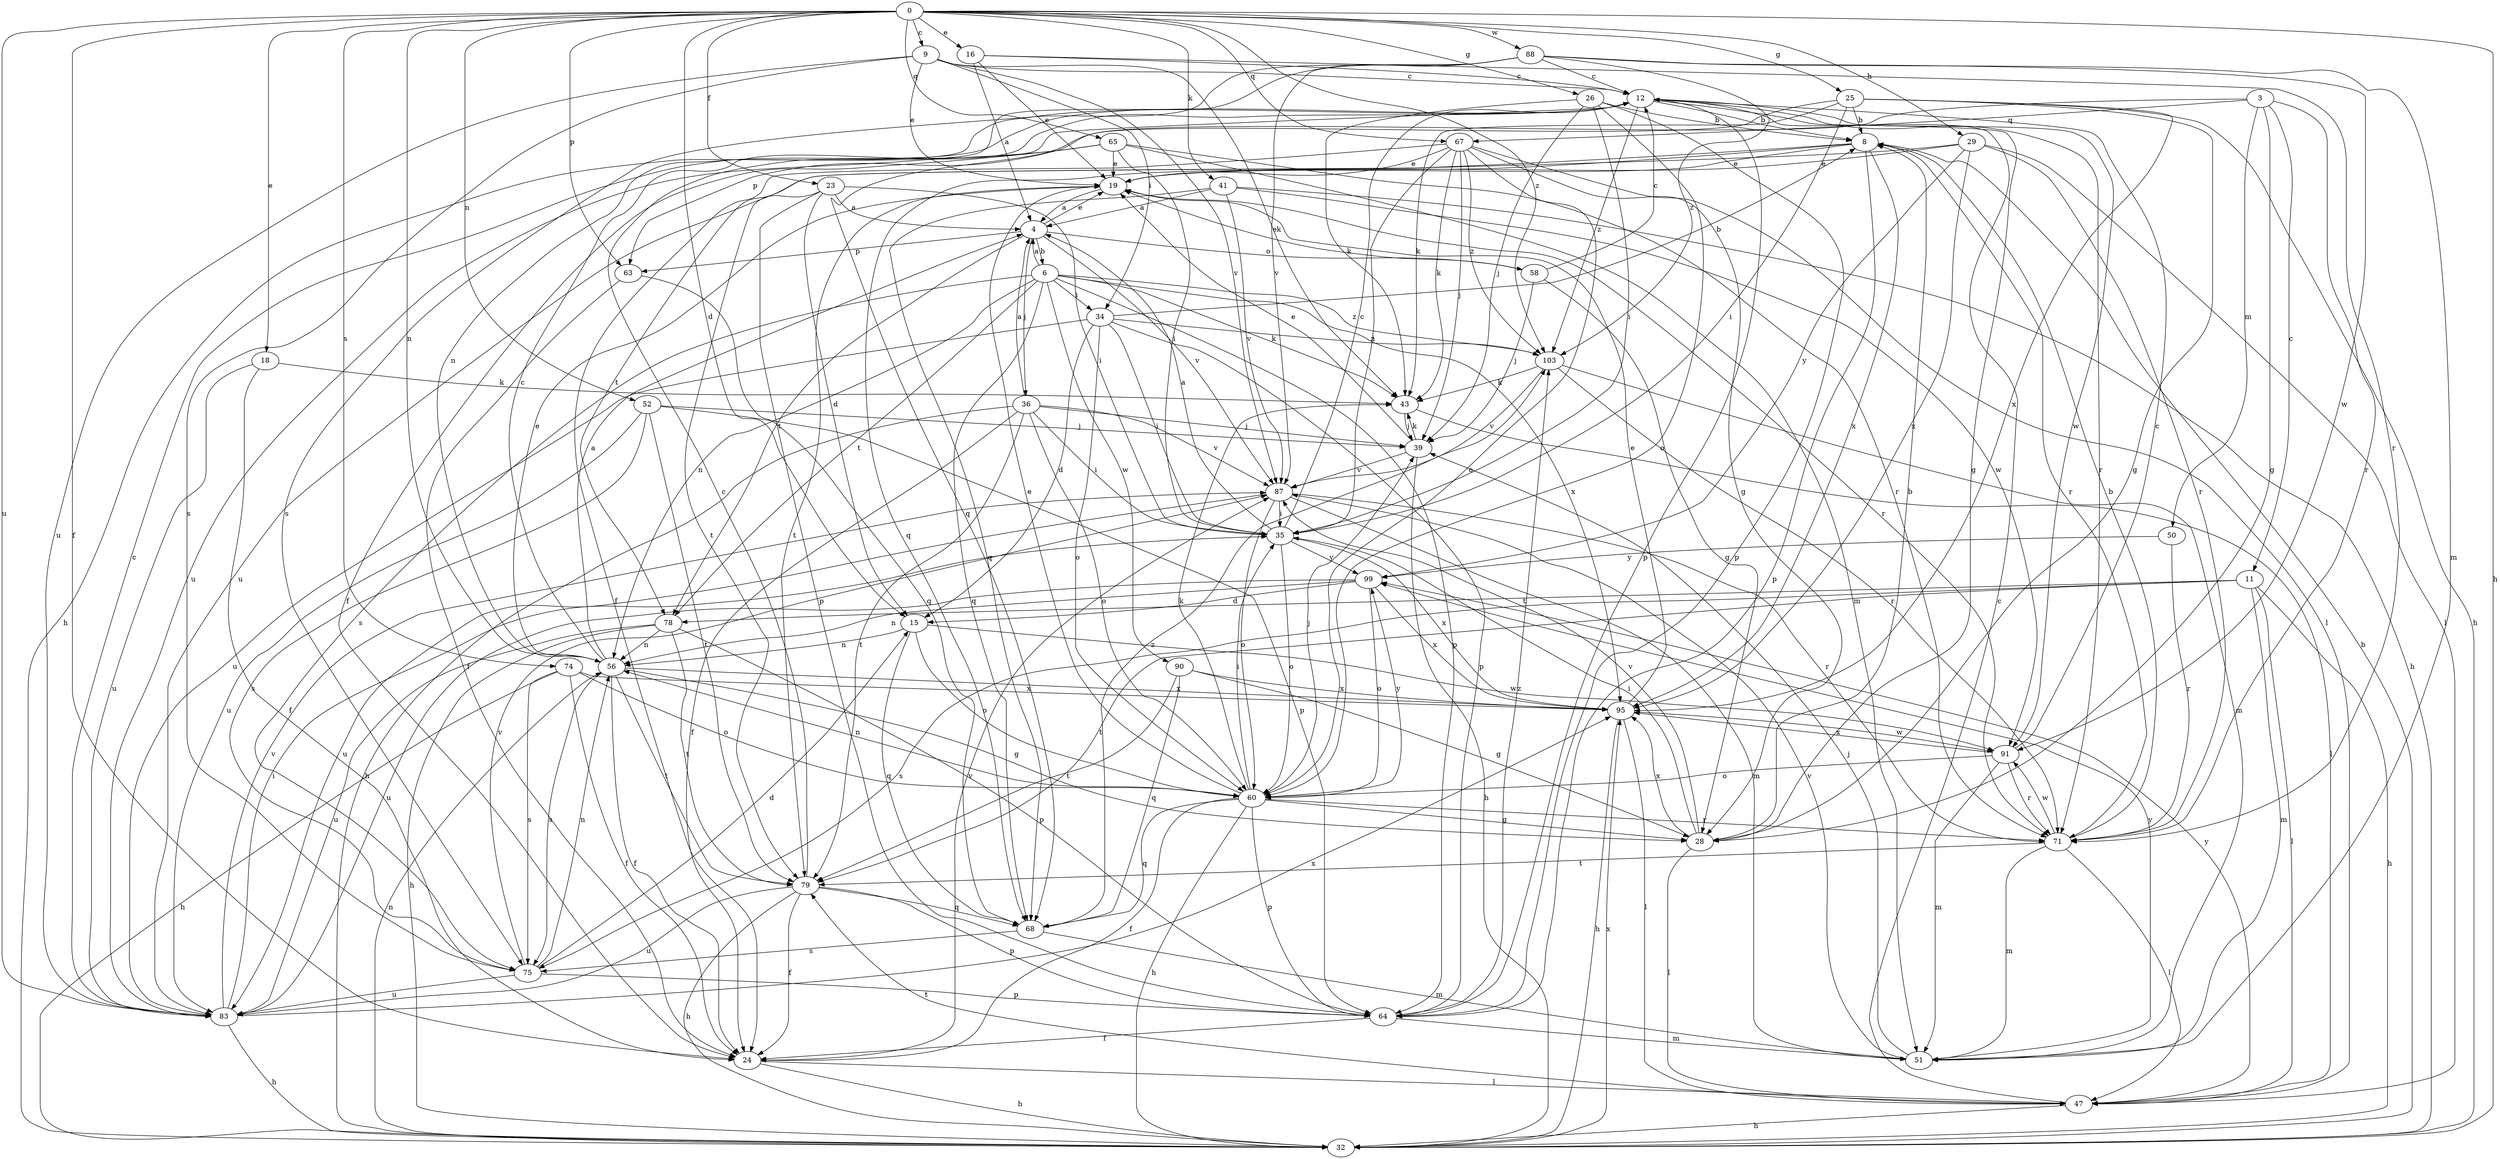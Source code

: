 strict digraph  {
0;
3;
4;
6;
8;
9;
11;
12;
15;
16;
18;
19;
23;
24;
25;
26;
28;
29;
32;
34;
35;
36;
39;
41;
43;
47;
50;
51;
52;
56;
58;
60;
63;
64;
65;
67;
68;
71;
74;
75;
78;
79;
83;
87;
88;
90;
91;
95;
99;
103;
0 -> 9  [label=c];
0 -> 15  [label=d];
0 -> 16  [label=e];
0 -> 18  [label=e];
0 -> 23  [label=f];
0 -> 24  [label=f];
0 -> 25  [label=g];
0 -> 26  [label=g];
0 -> 29  [label=h];
0 -> 32  [label=h];
0 -> 41  [label=k];
0 -> 52  [label=n];
0 -> 56  [label=n];
0 -> 63  [label=p];
0 -> 65  [label=q];
0 -> 67  [label=q];
0 -> 74  [label=s];
0 -> 83  [label=u];
0 -> 88  [label=w];
0 -> 103  [label=z];
3 -> 11  [label=c];
3 -> 28  [label=g];
3 -> 50  [label=m];
3 -> 63  [label=p];
3 -> 67  [label=q];
3 -> 71  [label=r];
4 -> 6  [label=b];
4 -> 19  [label=e];
4 -> 36  [label=j];
4 -> 58  [label=o];
4 -> 63  [label=p];
4 -> 78  [label=t];
4 -> 87  [label=v];
6 -> 4  [label=a];
6 -> 34  [label=i];
6 -> 43  [label=k];
6 -> 56  [label=n];
6 -> 64  [label=p];
6 -> 68  [label=q];
6 -> 75  [label=s];
6 -> 78  [label=t];
6 -> 90  [label=w];
6 -> 95  [label=x];
6 -> 103  [label=z];
8 -> 19  [label=e];
8 -> 64  [label=p];
8 -> 68  [label=q];
8 -> 71  [label=r];
8 -> 78  [label=t];
8 -> 95  [label=x];
9 -> 12  [label=c];
9 -> 19  [label=e];
9 -> 34  [label=i];
9 -> 43  [label=k];
9 -> 75  [label=s];
9 -> 83  [label=u];
9 -> 87  [label=v];
11 -> 32  [label=h];
11 -> 47  [label=l];
11 -> 51  [label=m];
11 -> 75  [label=s];
11 -> 78  [label=t];
11 -> 79  [label=t];
12 -> 8  [label=b];
12 -> 28  [label=g];
12 -> 32  [label=h];
12 -> 64  [label=p];
12 -> 71  [label=r];
12 -> 91  [label=w];
12 -> 103  [label=z];
15 -> 56  [label=n];
15 -> 60  [label=o];
15 -> 68  [label=q];
15 -> 91  [label=w];
16 -> 4  [label=a];
16 -> 12  [label=c];
16 -> 19  [label=e];
16 -> 71  [label=r];
18 -> 24  [label=f];
18 -> 43  [label=k];
18 -> 83  [label=u];
19 -> 4  [label=a];
19 -> 71  [label=r];
19 -> 79  [label=t];
23 -> 4  [label=a];
23 -> 15  [label=d];
23 -> 35  [label=i];
23 -> 64  [label=p];
23 -> 79  [label=t];
24 -> 32  [label=h];
24 -> 47  [label=l];
24 -> 87  [label=v];
25 -> 8  [label=b];
25 -> 28  [label=g];
25 -> 32  [label=h];
25 -> 35  [label=i];
25 -> 43  [label=k];
25 -> 68  [label=q];
25 -> 95  [label=x];
26 -> 8  [label=b];
26 -> 35  [label=i];
26 -> 39  [label=j];
26 -> 43  [label=k];
26 -> 60  [label=o];
26 -> 64  [label=p];
28 -> 8  [label=b];
28 -> 35  [label=i];
28 -> 47  [label=l];
28 -> 87  [label=v];
28 -> 95  [label=x];
29 -> 19  [label=e];
29 -> 47  [label=l];
29 -> 71  [label=r];
29 -> 83  [label=u];
29 -> 95  [label=x];
29 -> 99  [label=y];
32 -> 8  [label=b];
32 -> 56  [label=n];
32 -> 95  [label=x];
34 -> 8  [label=b];
34 -> 15  [label=d];
34 -> 35  [label=i];
34 -> 60  [label=o];
34 -> 64  [label=p];
34 -> 83  [label=u];
34 -> 103  [label=z];
35 -> 4  [label=a];
35 -> 12  [label=c];
35 -> 60  [label=o];
35 -> 95  [label=x];
35 -> 99  [label=y];
36 -> 4  [label=a];
36 -> 24  [label=f];
36 -> 32  [label=h];
36 -> 35  [label=i];
36 -> 39  [label=j];
36 -> 60  [label=o];
36 -> 79  [label=t];
36 -> 87  [label=v];
39 -> 19  [label=e];
39 -> 32  [label=h];
39 -> 43  [label=k];
39 -> 87  [label=v];
41 -> 4  [label=a];
41 -> 32  [label=h];
41 -> 68  [label=q];
41 -> 87  [label=v];
41 -> 91  [label=w];
43 -> 39  [label=j];
43 -> 47  [label=l];
47 -> 12  [label=c];
47 -> 32  [label=h];
47 -> 79  [label=t];
47 -> 99  [label=y];
50 -> 71  [label=r];
50 -> 99  [label=y];
51 -> 39  [label=j];
51 -> 87  [label=v];
51 -> 99  [label=y];
52 -> 39  [label=j];
52 -> 64  [label=p];
52 -> 75  [label=s];
52 -> 79  [label=t];
52 -> 83  [label=u];
56 -> 4  [label=a];
56 -> 12  [label=c];
56 -> 19  [label=e];
56 -> 24  [label=f];
56 -> 28  [label=g];
56 -> 75  [label=s];
56 -> 79  [label=t];
56 -> 95  [label=x];
58 -> 12  [label=c];
58 -> 19  [label=e];
58 -> 28  [label=g];
58 -> 39  [label=j];
60 -> 19  [label=e];
60 -> 24  [label=f];
60 -> 28  [label=g];
60 -> 32  [label=h];
60 -> 35  [label=i];
60 -> 39  [label=j];
60 -> 43  [label=k];
60 -> 56  [label=n];
60 -> 64  [label=p];
60 -> 68  [label=q];
60 -> 71  [label=r];
60 -> 99  [label=y];
63 -> 24  [label=f];
63 -> 68  [label=q];
64 -> 24  [label=f];
64 -> 51  [label=m];
64 -> 103  [label=z];
65 -> 19  [label=e];
65 -> 24  [label=f];
65 -> 35  [label=i];
65 -> 51  [label=m];
65 -> 71  [label=r];
65 -> 83  [label=u];
67 -> 19  [label=e];
67 -> 24  [label=f];
67 -> 28  [label=g];
67 -> 35  [label=i];
67 -> 39  [label=j];
67 -> 43  [label=k];
67 -> 47  [label=l];
67 -> 60  [label=o];
67 -> 103  [label=z];
68 -> 51  [label=m];
68 -> 75  [label=s];
68 -> 103  [label=z];
71 -> 8  [label=b];
71 -> 47  [label=l];
71 -> 51  [label=m];
71 -> 79  [label=t];
71 -> 91  [label=w];
74 -> 24  [label=f];
74 -> 32  [label=h];
74 -> 60  [label=o];
74 -> 75  [label=s];
74 -> 95  [label=x];
75 -> 15  [label=d];
75 -> 56  [label=n];
75 -> 64  [label=p];
75 -> 83  [label=u];
75 -> 87  [label=v];
78 -> 32  [label=h];
78 -> 56  [label=n];
78 -> 64  [label=p];
78 -> 79  [label=t];
78 -> 83  [label=u];
79 -> 12  [label=c];
79 -> 24  [label=f];
79 -> 32  [label=h];
79 -> 64  [label=p];
79 -> 68  [label=q];
79 -> 83  [label=u];
83 -> 12  [label=c];
83 -> 32  [label=h];
83 -> 35  [label=i];
83 -> 87  [label=v];
83 -> 95  [label=x];
87 -> 35  [label=i];
87 -> 51  [label=m];
87 -> 60  [label=o];
87 -> 71  [label=r];
87 -> 83  [label=u];
88 -> 12  [label=c];
88 -> 51  [label=m];
88 -> 56  [label=n];
88 -> 75  [label=s];
88 -> 87  [label=v];
88 -> 91  [label=w];
88 -> 103  [label=z];
90 -> 28  [label=g];
90 -> 68  [label=q];
90 -> 79  [label=t];
90 -> 95  [label=x];
91 -> 12  [label=c];
91 -> 51  [label=m];
91 -> 60  [label=o];
91 -> 71  [label=r];
91 -> 95  [label=x];
95 -> 19  [label=e];
95 -> 32  [label=h];
95 -> 47  [label=l];
95 -> 91  [label=w];
99 -> 15  [label=d];
99 -> 56  [label=n];
99 -> 60  [label=o];
99 -> 83  [label=u];
99 -> 95  [label=x];
103 -> 43  [label=k];
103 -> 51  [label=m];
103 -> 71  [label=r];
103 -> 87  [label=v];
}
